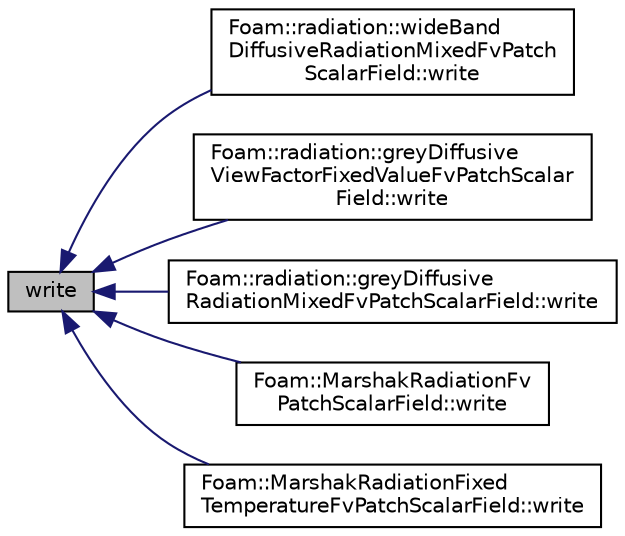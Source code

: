 digraph "write"
{
  bgcolor="transparent";
  edge [fontname="Helvetica",fontsize="10",labelfontname="Helvetica",labelfontsize="10"];
  node [fontname="Helvetica",fontsize="10",shape=record];
  rankdir="LR";
  Node1 [label="write",height=0.2,width=0.4,color="black", fillcolor="grey75", style="filled", fontcolor="black"];
  Node1 -> Node2 [dir="back",color="midnightblue",fontsize="10",style="solid",fontname="Helvetica"];
  Node2 [label="Foam::radiation::wideBand\lDiffusiveRadiationMixedFvPatch\lScalarField::write",height=0.2,width=0.4,color="black",URL="$a02868.html#a0941061ad5a26be83b4107d05750ace6",tooltip="Write. "];
  Node1 -> Node3 [dir="back",color="midnightblue",fontsize="10",style="solid",fontname="Helvetica"];
  Node3 [label="Foam::radiation::greyDiffusive\lViewFactorFixedValueFvPatchScalar\lField::write",height=0.2,width=0.4,color="black",URL="$a00955.html#a0941061ad5a26be83b4107d05750ace6",tooltip="Write. "];
  Node1 -> Node4 [dir="back",color="midnightblue",fontsize="10",style="solid",fontname="Helvetica"];
  Node4 [label="Foam::radiation::greyDiffusive\lRadiationMixedFvPatchScalarField::write",height=0.2,width=0.4,color="black",URL="$a00954.html#a0941061ad5a26be83b4107d05750ace6",tooltip="Write. "];
  Node1 -> Node5 [dir="back",color="midnightblue",fontsize="10",style="solid",fontname="Helvetica"];
  Node5 [label="Foam::MarshakRadiationFv\lPatchScalarField::write",height=0.2,width=0.4,color="black",URL="$a01434.html#a0941061ad5a26be83b4107d05750ace6",tooltip="Write. "];
  Node1 -> Node6 [dir="back",color="midnightblue",fontsize="10",style="solid",fontname="Helvetica"];
  Node6 [label="Foam::MarshakRadiationFixed\lTemperatureFvPatchScalarField::write",height=0.2,width=0.4,color="black",URL="$a01433.html#a0941061ad5a26be83b4107d05750ace6",tooltip="Write. "];
}
